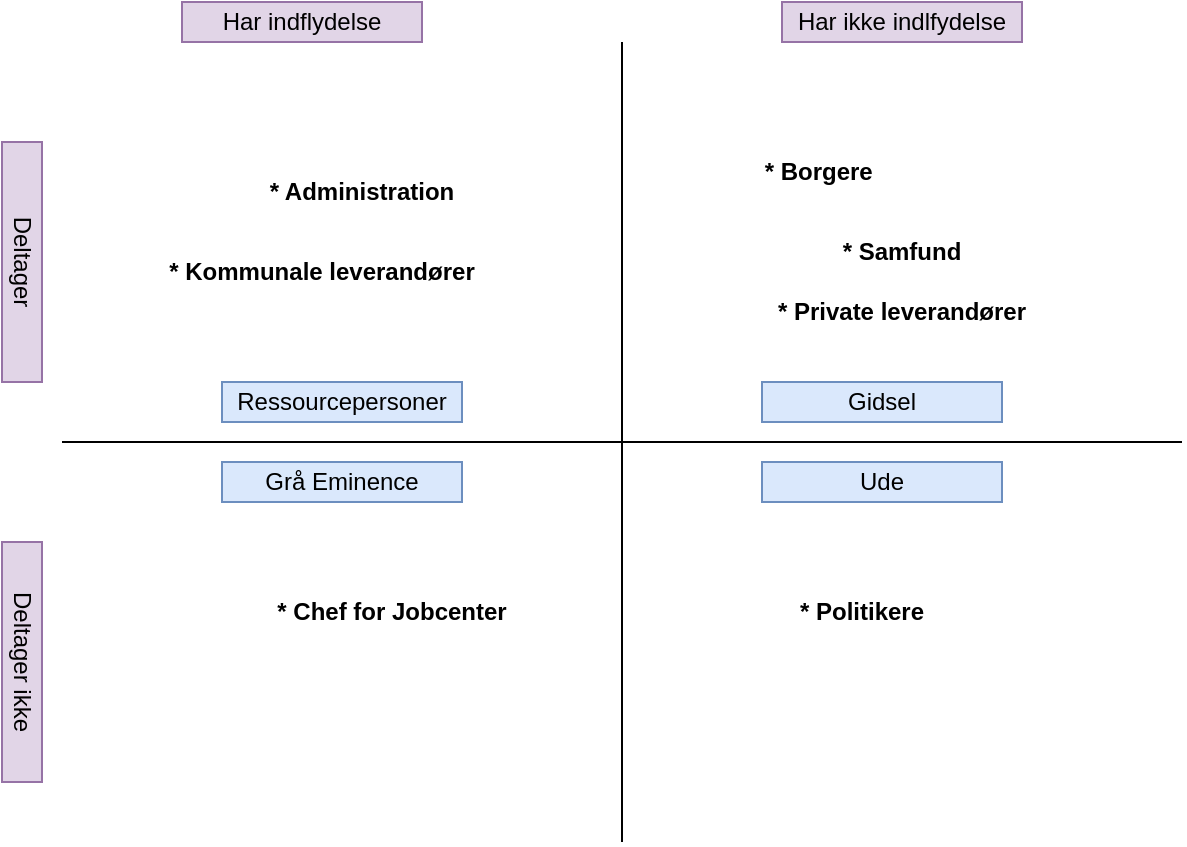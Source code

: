 <mxfile version="22.1.7" type="github">
  <diagram name="Side-1" id="Kf9_SM2S3UEdj10ifnin">
    <mxGraphModel dx="1688" dy="627" grid="1" gridSize="10" guides="1" tooltips="1" connect="1" arrows="1" fold="1" page="1" pageScale="1" pageWidth="827" pageHeight="1169" math="0" shadow="0">
      <root>
        <mxCell id="0" />
        <mxCell id="1" parent="0" />
        <mxCell id="Hfg1uIaj8xVwxkPxyxNq-1" value="" style="endArrow=none;html=1;rounded=0;" edge="1" parent="1">
          <mxGeometry width="50" height="50" relative="1" as="geometry">
            <mxPoint x="400" y="480" as="sourcePoint" />
            <mxPoint x="400" y="80" as="targetPoint" />
          </mxGeometry>
        </mxCell>
        <mxCell id="Hfg1uIaj8xVwxkPxyxNq-2" value="" style="endArrow=none;html=1;rounded=0;" edge="1" parent="1">
          <mxGeometry width="50" height="50" relative="1" as="geometry">
            <mxPoint x="120" y="280" as="sourcePoint" />
            <mxPoint x="680" y="280" as="targetPoint" />
          </mxGeometry>
        </mxCell>
        <mxCell id="Hfg1uIaj8xVwxkPxyxNq-4" value="Ressourcepersoner" style="rounded=0;whiteSpace=wrap;html=1;fillColor=#dae8fc;strokeColor=#6c8ebf;" vertex="1" parent="1">
          <mxGeometry x="200" y="250" width="120" height="20" as="geometry" />
        </mxCell>
        <mxCell id="Hfg1uIaj8xVwxkPxyxNq-5" value="Grå Eminence" style="rounded=0;whiteSpace=wrap;html=1;fillColor=#dae8fc;strokeColor=#6c8ebf;" vertex="1" parent="1">
          <mxGeometry x="200" y="290" width="120" height="20" as="geometry" />
        </mxCell>
        <mxCell id="Hfg1uIaj8xVwxkPxyxNq-6" value="Ude" style="rounded=0;whiteSpace=wrap;html=1;fillColor=#dae8fc;strokeColor=#6c8ebf;" vertex="1" parent="1">
          <mxGeometry x="470" y="290" width="120" height="20" as="geometry" />
        </mxCell>
        <mxCell id="Hfg1uIaj8xVwxkPxyxNq-7" value="Gidsel" style="rounded=0;whiteSpace=wrap;html=1;fillColor=#dae8fc;strokeColor=#6c8ebf;" vertex="1" parent="1">
          <mxGeometry x="470" y="250" width="120" height="20" as="geometry" />
        </mxCell>
        <mxCell id="Hfg1uIaj8xVwxkPxyxNq-8" value="Deltager" style="rounded=0;whiteSpace=wrap;html=1;fillColor=#e1d5e7;strokeColor=#9673a6;rotation=90;flipV=0;flipH=1;" vertex="1" parent="1">
          <mxGeometry x="40" y="180" width="120" height="20" as="geometry" />
        </mxCell>
        <mxCell id="Hfg1uIaj8xVwxkPxyxNq-9" value="Deltager ikke" style="rounded=0;whiteSpace=wrap;html=1;fillColor=#e1d5e7;strokeColor=#9673a6;rotation=90;flipV=0;flipH=1;" vertex="1" parent="1">
          <mxGeometry x="40" y="380" width="120" height="20" as="geometry" />
        </mxCell>
        <mxCell id="Hfg1uIaj8xVwxkPxyxNq-12" value="Har indflydelse" style="rounded=0;whiteSpace=wrap;html=1;fillColor=#e1d5e7;strokeColor=#9673a6;rotation=0;flipV=0;flipH=1;" vertex="1" parent="1">
          <mxGeometry x="180" y="60" width="120" height="20" as="geometry" />
        </mxCell>
        <mxCell id="Hfg1uIaj8xVwxkPxyxNq-13" value="Har ikke indlfydelse" style="rounded=0;whiteSpace=wrap;html=1;fillColor=#e1d5e7;strokeColor=#9673a6;rotation=0;flipV=0;flipH=1;" vertex="1" parent="1">
          <mxGeometry x="480" y="60" width="120" height="20" as="geometry" />
        </mxCell>
        <mxCell id="Hfg1uIaj8xVwxkPxyxNq-14" value="* Administration" style="text;strokeColor=none;align=center;fillColor=none;html=1;verticalAlign=middle;whiteSpace=wrap;rounded=0;fontStyle=1" vertex="1" parent="1">
          <mxGeometry x="220" y="140" width="100" height="30" as="geometry" />
        </mxCell>
        <mxCell id="Hfg1uIaj8xVwxkPxyxNq-15" value="* Kommunale leverandører" style="text;strokeColor=none;align=center;fillColor=none;html=1;verticalAlign=middle;whiteSpace=wrap;rounded=0;fontStyle=1" vertex="1" parent="1">
          <mxGeometry x="160" y="180" width="180" height="30" as="geometry" />
        </mxCell>
        <mxCell id="Hfg1uIaj8xVwxkPxyxNq-16" value="* Borgere&amp;nbsp;" style="text;strokeColor=none;align=center;fillColor=none;html=1;verticalAlign=middle;whiteSpace=wrap;rounded=0;fontStyle=1" vertex="1" parent="1">
          <mxGeometry x="450" y="130" width="100" height="30" as="geometry" />
        </mxCell>
        <mxCell id="Hfg1uIaj8xVwxkPxyxNq-17" value="* Samfund" style="text;strokeColor=none;align=center;fillColor=none;html=1;verticalAlign=middle;whiteSpace=wrap;rounded=0;fontStyle=1" vertex="1" parent="1">
          <mxGeometry x="490" y="170" width="100" height="30" as="geometry" />
        </mxCell>
        <mxCell id="Hfg1uIaj8xVwxkPxyxNq-18" value="* Politikere" style="text;strokeColor=none;align=center;fillColor=none;html=1;verticalAlign=middle;whiteSpace=wrap;rounded=0;fontStyle=1" vertex="1" parent="1">
          <mxGeometry x="470" y="350" width="100" height="30" as="geometry" />
        </mxCell>
        <mxCell id="Hfg1uIaj8xVwxkPxyxNq-19" value="* Chef for Jobcenter" style="text;strokeColor=none;align=center;fillColor=none;html=1;verticalAlign=middle;whiteSpace=wrap;rounded=0;fontStyle=1" vertex="1" parent="1">
          <mxGeometry x="220" y="350" width="130" height="30" as="geometry" />
        </mxCell>
        <mxCell id="Hfg1uIaj8xVwxkPxyxNq-20" value="* Private leverandører" style="text;strokeColor=none;align=center;fillColor=none;html=1;verticalAlign=middle;whiteSpace=wrap;rounded=0;fontStyle=1" vertex="1" parent="1">
          <mxGeometry x="450" y="200" width="180" height="30" as="geometry" />
        </mxCell>
      </root>
    </mxGraphModel>
  </diagram>
</mxfile>
